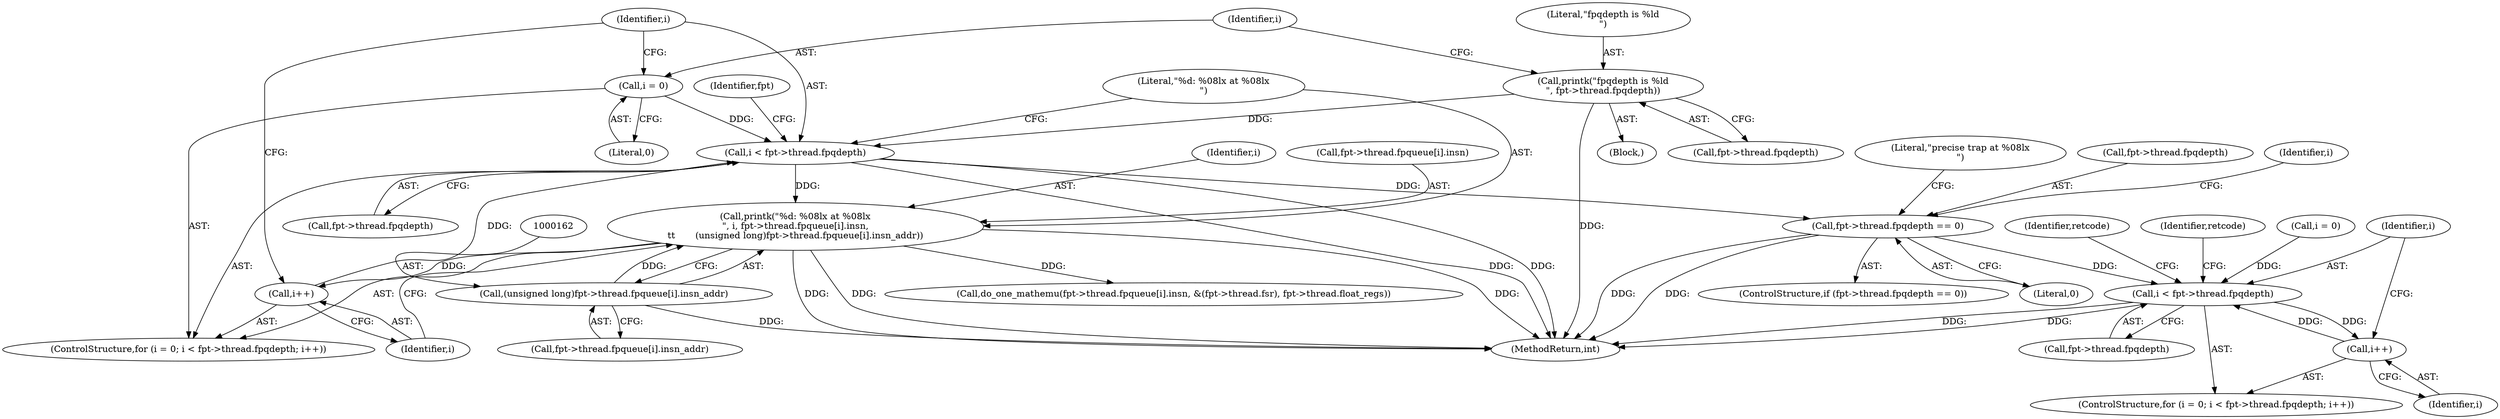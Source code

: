 digraph "0_linux_a8b0ca17b80e92faab46ee7179ba9e99ccb61233_41@API" {
"1000173" [label="(Call,fpt->thread.fpqdepth == 0)"];
"1000140" [label="(Call,i < fpt->thread.fpqdepth)"];
"1000147" [label="(Call,i++)"];
"1000149" [label="(Call,printk(\"%d: %08lx at %08lx\n\", i, fpt->thread.fpqueue[i].insn,\n\t\t       (unsigned long)fpt->thread.fpqueue[i].insn_addr))"];
"1000161" [label="(Call,(unsigned long)fpt->thread.fpqueue[i].insn_addr)"];
"1000137" [label="(Call,i = 0)"];
"1000129" [label="(Call,printk(\"fpqdepth is %ld\n\", fpt->thread.fpqdepth))"];
"1000232" [label="(Call,i < fpt->thread.fpqdepth)"];
"1000239" [label="(Call,i++)"];
"1000182" [label="(Literal,\"precise trap at %08lx\n\")"];
"1000137" [label="(Call,i = 0)"];
"1000142" [label="(Call,fpt->thread.fpqdepth)"];
"1000173" [label="(Call,fpt->thread.fpqdepth == 0)"];
"1000174" [label="(Call,fpt->thread.fpqdepth)"];
"1000232" [label="(Call,i < fpt->thread.fpqdepth)"];
"1000163" [label="(Call,fpt->thread.fpqueue[i].insn_addr)"];
"1000151" [label="(Identifier,i)"];
"1000270" [label="(Identifier,retcode)"];
"1000147" [label="(Call,i++)"];
"1000172" [label="(ControlStructure,if (fpt->thread.fpqdepth == 0))"];
"1000130" [label="(Literal,\"fpqdepth is %ld\n\")"];
"1000233" [label="(Identifier,i)"];
"1000131" [label="(Call,fpt->thread.fpqdepth)"];
"1000239" [label="(Call,i++)"];
"1000228" [label="(ControlStructure,for (i = 0; i < fpt->thread.fpqdepth; i++))"];
"1000179" [label="(Literal,0)"];
"1000161" [label="(Call,(unsigned long)fpt->thread.fpqueue[i].insn_addr)"];
"1000141" [label="(Identifier,i)"];
"1000152" [label="(Call,fpt->thread.fpqueue[i].insn)"];
"1000111" [label="(Block,)"];
"1000139" [label="(Literal,0)"];
"1000176" [label="(Identifier,fpt)"];
"1000140" [label="(Call,i < fpt->thread.fpqdepth)"];
"1000149" [label="(Call,printk(\"%d: %08lx at %08lx\n\", i, fpt->thread.fpqueue[i].insn,\n\t\t       (unsigned long)fpt->thread.fpqueue[i].insn_addr))"];
"1000136" [label="(ControlStructure,for (i = 0; i < fpt->thread.fpqdepth; i++))"];
"1000244" [label="(Call,do_one_mathemu(fpt->thread.fpqueue[i].insn, &(fpt->thread.fsr), fpt->thread.float_regs))"];
"1000240" [label="(Identifier,i)"];
"1000234" [label="(Call,fpt->thread.fpqdepth)"];
"1000230" [label="(Identifier,i)"];
"1000129" [label="(Call,printk(\"fpqdepth is %ld\n\", fpt->thread.fpqdepth))"];
"1000150" [label="(Literal,\"%d: %08lx at %08lx\n\")"];
"1000243" [label="(Identifier,retcode)"];
"1000229" [label="(Call,i = 0)"];
"1000298" [label="(MethodReturn,int)"];
"1000138" [label="(Identifier,i)"];
"1000148" [label="(Identifier,i)"];
"1000173" -> "1000172"  [label="AST: "];
"1000173" -> "1000179"  [label="CFG: "];
"1000174" -> "1000173"  [label="AST: "];
"1000179" -> "1000173"  [label="AST: "];
"1000182" -> "1000173"  [label="CFG: "];
"1000230" -> "1000173"  [label="CFG: "];
"1000173" -> "1000298"  [label="DDG: "];
"1000173" -> "1000298"  [label="DDG: "];
"1000140" -> "1000173"  [label="DDG: "];
"1000173" -> "1000232"  [label="DDG: "];
"1000140" -> "1000136"  [label="AST: "];
"1000140" -> "1000142"  [label="CFG: "];
"1000141" -> "1000140"  [label="AST: "];
"1000142" -> "1000140"  [label="AST: "];
"1000150" -> "1000140"  [label="CFG: "];
"1000176" -> "1000140"  [label="CFG: "];
"1000140" -> "1000298"  [label="DDG: "];
"1000140" -> "1000298"  [label="DDG: "];
"1000147" -> "1000140"  [label="DDG: "];
"1000137" -> "1000140"  [label="DDG: "];
"1000129" -> "1000140"  [label="DDG: "];
"1000140" -> "1000149"  [label="DDG: "];
"1000147" -> "1000136"  [label="AST: "];
"1000147" -> "1000148"  [label="CFG: "];
"1000148" -> "1000147"  [label="AST: "];
"1000141" -> "1000147"  [label="CFG: "];
"1000149" -> "1000147"  [label="DDG: "];
"1000149" -> "1000136"  [label="AST: "];
"1000149" -> "1000161"  [label="CFG: "];
"1000150" -> "1000149"  [label="AST: "];
"1000151" -> "1000149"  [label="AST: "];
"1000152" -> "1000149"  [label="AST: "];
"1000161" -> "1000149"  [label="AST: "];
"1000148" -> "1000149"  [label="CFG: "];
"1000149" -> "1000298"  [label="DDG: "];
"1000149" -> "1000298"  [label="DDG: "];
"1000149" -> "1000298"  [label="DDG: "];
"1000161" -> "1000149"  [label="DDG: "];
"1000149" -> "1000244"  [label="DDG: "];
"1000161" -> "1000163"  [label="CFG: "];
"1000162" -> "1000161"  [label="AST: "];
"1000163" -> "1000161"  [label="AST: "];
"1000161" -> "1000298"  [label="DDG: "];
"1000137" -> "1000136"  [label="AST: "];
"1000137" -> "1000139"  [label="CFG: "];
"1000138" -> "1000137"  [label="AST: "];
"1000139" -> "1000137"  [label="AST: "];
"1000141" -> "1000137"  [label="CFG: "];
"1000129" -> "1000111"  [label="AST: "];
"1000129" -> "1000131"  [label="CFG: "];
"1000130" -> "1000129"  [label="AST: "];
"1000131" -> "1000129"  [label="AST: "];
"1000138" -> "1000129"  [label="CFG: "];
"1000129" -> "1000298"  [label="DDG: "];
"1000232" -> "1000228"  [label="AST: "];
"1000232" -> "1000234"  [label="CFG: "];
"1000233" -> "1000232"  [label="AST: "];
"1000234" -> "1000232"  [label="AST: "];
"1000243" -> "1000232"  [label="CFG: "];
"1000270" -> "1000232"  [label="CFG: "];
"1000232" -> "1000298"  [label="DDG: "];
"1000232" -> "1000298"  [label="DDG: "];
"1000239" -> "1000232"  [label="DDG: "];
"1000229" -> "1000232"  [label="DDG: "];
"1000232" -> "1000239"  [label="DDG: "];
"1000239" -> "1000228"  [label="AST: "];
"1000239" -> "1000240"  [label="CFG: "];
"1000240" -> "1000239"  [label="AST: "];
"1000233" -> "1000239"  [label="CFG: "];
}
